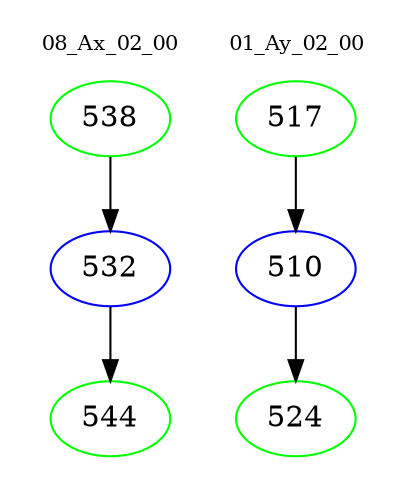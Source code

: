 digraph{
subgraph cluster_0 {
color = white
label = "08_Ax_02_00";
fontsize=10;
T0_538 [label="538", color="green"]
T0_538 -> T0_532 [color="black"]
T0_532 [label="532", color="blue"]
T0_532 -> T0_544 [color="black"]
T0_544 [label="544", color="green"]
}
subgraph cluster_1 {
color = white
label = "01_Ay_02_00";
fontsize=10;
T1_517 [label="517", color="green"]
T1_517 -> T1_510 [color="black"]
T1_510 [label="510", color="blue"]
T1_510 -> T1_524 [color="black"]
T1_524 [label="524", color="green"]
}
}
